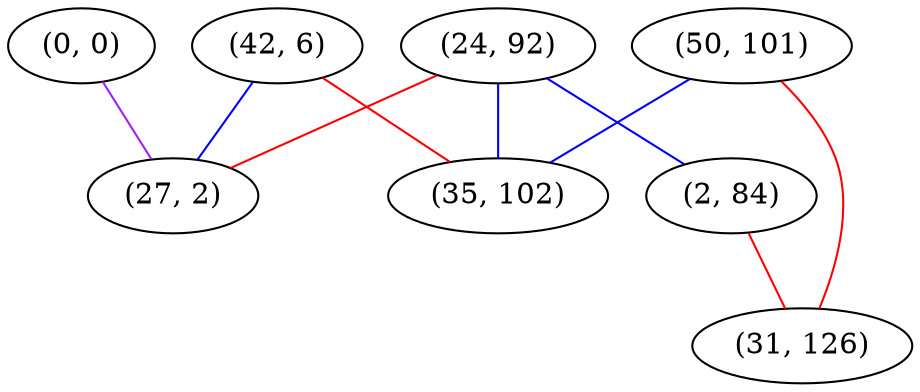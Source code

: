 graph "" {
"(0, 0)";
"(24, 92)";
"(50, 101)";
"(42, 6)";
"(2, 84)";
"(35, 102)";
"(27, 2)";
"(31, 126)";
"(0, 0)" -- "(27, 2)"  [color=purple, key=0, weight=4];
"(24, 92)" -- "(27, 2)"  [color=red, key=0, weight=1];
"(24, 92)" -- "(2, 84)"  [color=blue, key=0, weight=3];
"(24, 92)" -- "(35, 102)"  [color=blue, key=0, weight=3];
"(50, 101)" -- "(31, 126)"  [color=red, key=0, weight=1];
"(50, 101)" -- "(35, 102)"  [color=blue, key=0, weight=3];
"(42, 6)" -- "(27, 2)"  [color=blue, key=0, weight=3];
"(42, 6)" -- "(35, 102)"  [color=red, key=0, weight=1];
"(2, 84)" -- "(31, 126)"  [color=red, key=0, weight=1];
}
